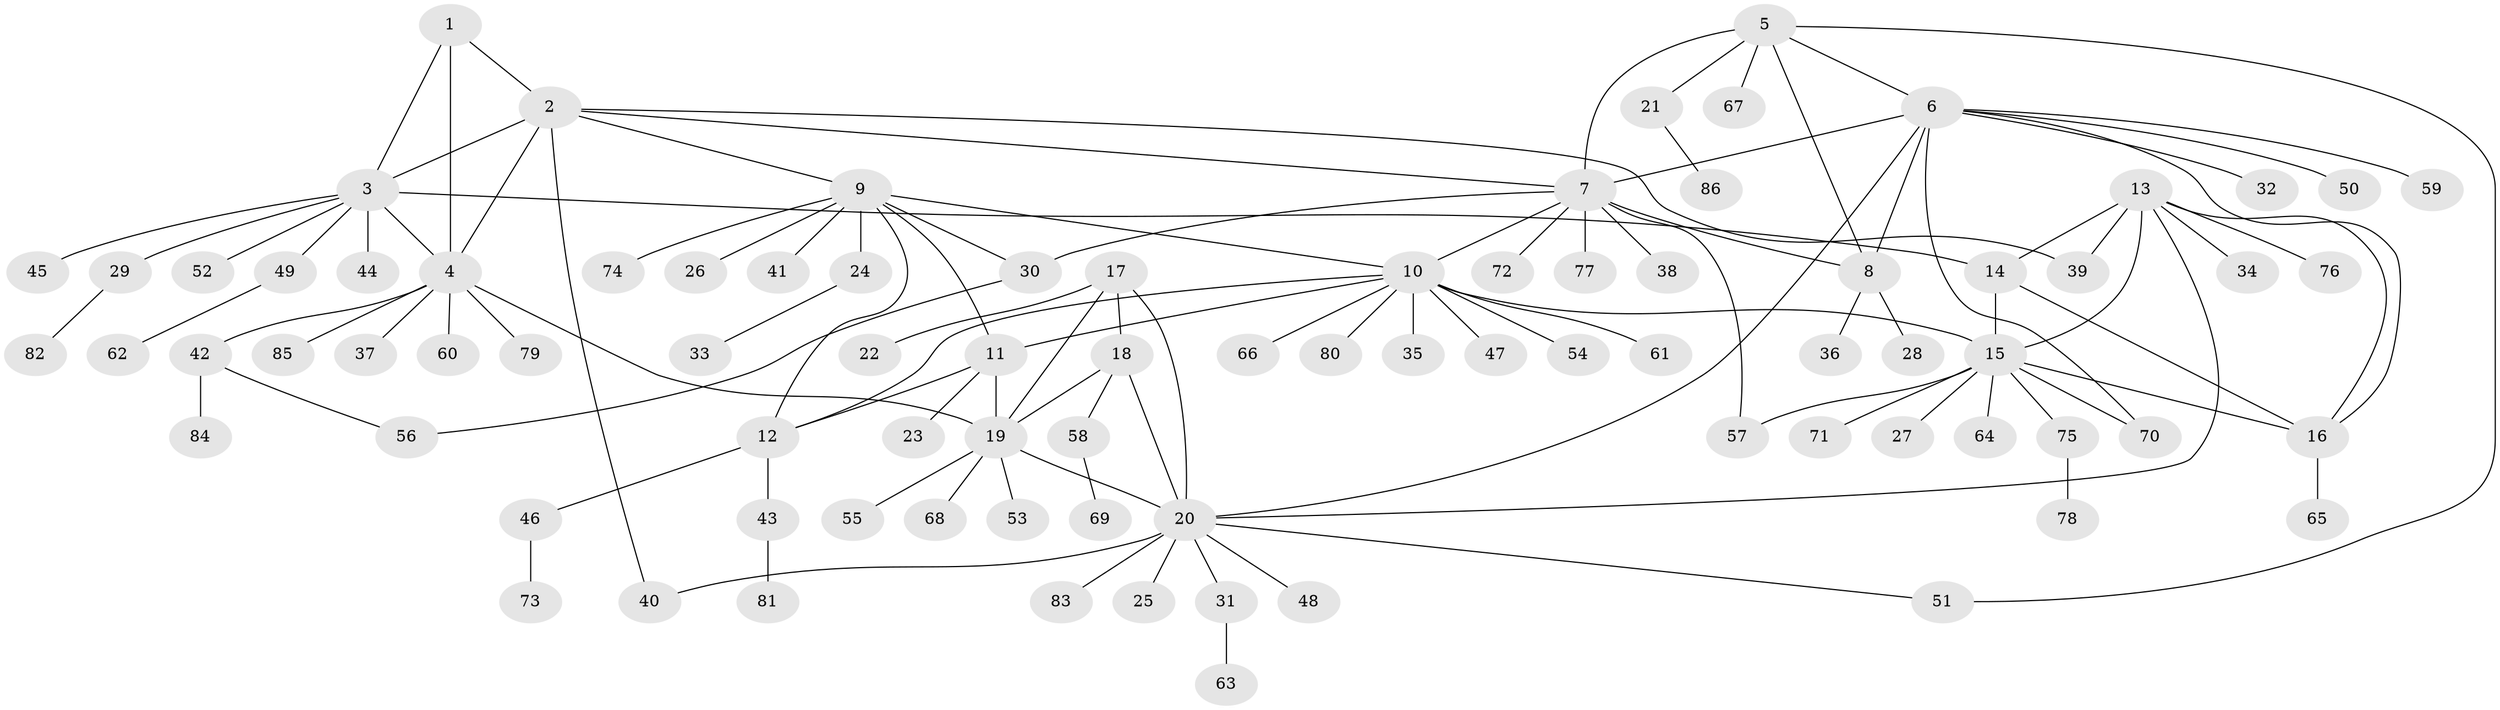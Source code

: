 // Generated by graph-tools (version 1.1) at 2025/11/02/27/25 16:11:32]
// undirected, 86 vertices, 113 edges
graph export_dot {
graph [start="1"]
  node [color=gray90,style=filled];
  1;
  2;
  3;
  4;
  5;
  6;
  7;
  8;
  9;
  10;
  11;
  12;
  13;
  14;
  15;
  16;
  17;
  18;
  19;
  20;
  21;
  22;
  23;
  24;
  25;
  26;
  27;
  28;
  29;
  30;
  31;
  32;
  33;
  34;
  35;
  36;
  37;
  38;
  39;
  40;
  41;
  42;
  43;
  44;
  45;
  46;
  47;
  48;
  49;
  50;
  51;
  52;
  53;
  54;
  55;
  56;
  57;
  58;
  59;
  60;
  61;
  62;
  63;
  64;
  65;
  66;
  67;
  68;
  69;
  70;
  71;
  72;
  73;
  74;
  75;
  76;
  77;
  78;
  79;
  80;
  81;
  82;
  83;
  84;
  85;
  86;
  1 -- 2;
  1 -- 3;
  1 -- 4;
  2 -- 3;
  2 -- 4;
  2 -- 7;
  2 -- 9;
  2 -- 39;
  2 -- 40;
  3 -- 4;
  3 -- 14;
  3 -- 29;
  3 -- 44;
  3 -- 45;
  3 -- 49;
  3 -- 52;
  4 -- 19;
  4 -- 37;
  4 -- 42;
  4 -- 60;
  4 -- 79;
  4 -- 85;
  5 -- 6;
  5 -- 7;
  5 -- 8;
  5 -- 21;
  5 -- 51;
  5 -- 67;
  6 -- 7;
  6 -- 8;
  6 -- 16;
  6 -- 20;
  6 -- 32;
  6 -- 50;
  6 -- 59;
  6 -- 70;
  7 -- 8;
  7 -- 10;
  7 -- 30;
  7 -- 38;
  7 -- 57;
  7 -- 72;
  7 -- 77;
  8 -- 28;
  8 -- 36;
  9 -- 10;
  9 -- 11;
  9 -- 12;
  9 -- 24;
  9 -- 26;
  9 -- 30;
  9 -- 41;
  9 -- 74;
  10 -- 11;
  10 -- 12;
  10 -- 15;
  10 -- 35;
  10 -- 47;
  10 -- 54;
  10 -- 61;
  10 -- 66;
  10 -- 80;
  11 -- 12;
  11 -- 19;
  11 -- 23;
  12 -- 43;
  12 -- 46;
  13 -- 14;
  13 -- 15;
  13 -- 16;
  13 -- 20;
  13 -- 34;
  13 -- 39;
  13 -- 76;
  14 -- 15;
  14 -- 16;
  15 -- 16;
  15 -- 27;
  15 -- 57;
  15 -- 64;
  15 -- 70;
  15 -- 71;
  15 -- 75;
  16 -- 65;
  17 -- 18;
  17 -- 19;
  17 -- 20;
  17 -- 22;
  18 -- 19;
  18 -- 20;
  18 -- 58;
  19 -- 20;
  19 -- 53;
  19 -- 55;
  19 -- 68;
  20 -- 25;
  20 -- 31;
  20 -- 40;
  20 -- 48;
  20 -- 51;
  20 -- 83;
  21 -- 86;
  24 -- 33;
  29 -- 82;
  30 -- 56;
  31 -- 63;
  42 -- 56;
  42 -- 84;
  43 -- 81;
  46 -- 73;
  49 -- 62;
  58 -- 69;
  75 -- 78;
}
